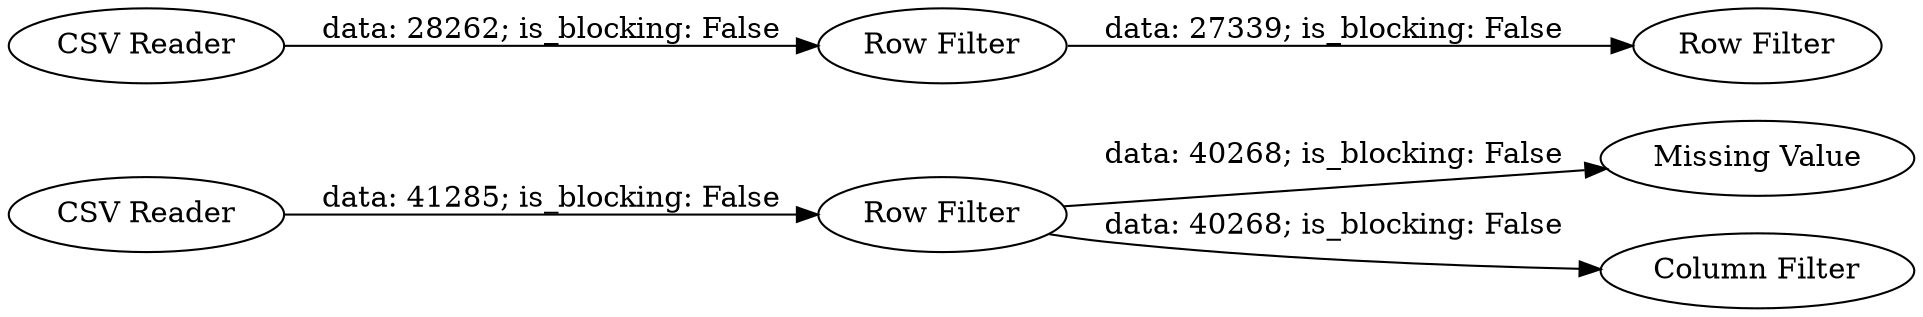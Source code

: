 digraph {
	"6874705116119049922_1" [label="CSV Reader"]
	"6874705116119049922_3" [label="Row Filter"]
	"6874705116119049922_8" [label="Row Filter"]
	"6874705116119049922_2" [label="CSV Reader"]
	"6874705116119049922_6" [label="Missing Value"]
	"6874705116119049922_4" [label="Column Filter"]
	"6874705116119049922_7" [label="Row Filter"]
	"6874705116119049922_2" -> "6874705116119049922_7" [label="data: 28262; is_blocking: False"]
	"6874705116119049922_7" -> "6874705116119049922_8" [label="data: 27339; is_blocking: False"]
	"6874705116119049922_3" -> "6874705116119049922_6" [label="data: 40268; is_blocking: False"]
	"6874705116119049922_3" -> "6874705116119049922_4" [label="data: 40268; is_blocking: False"]
	"6874705116119049922_1" -> "6874705116119049922_3" [label="data: 41285; is_blocking: False"]
	rankdir=LR
}
